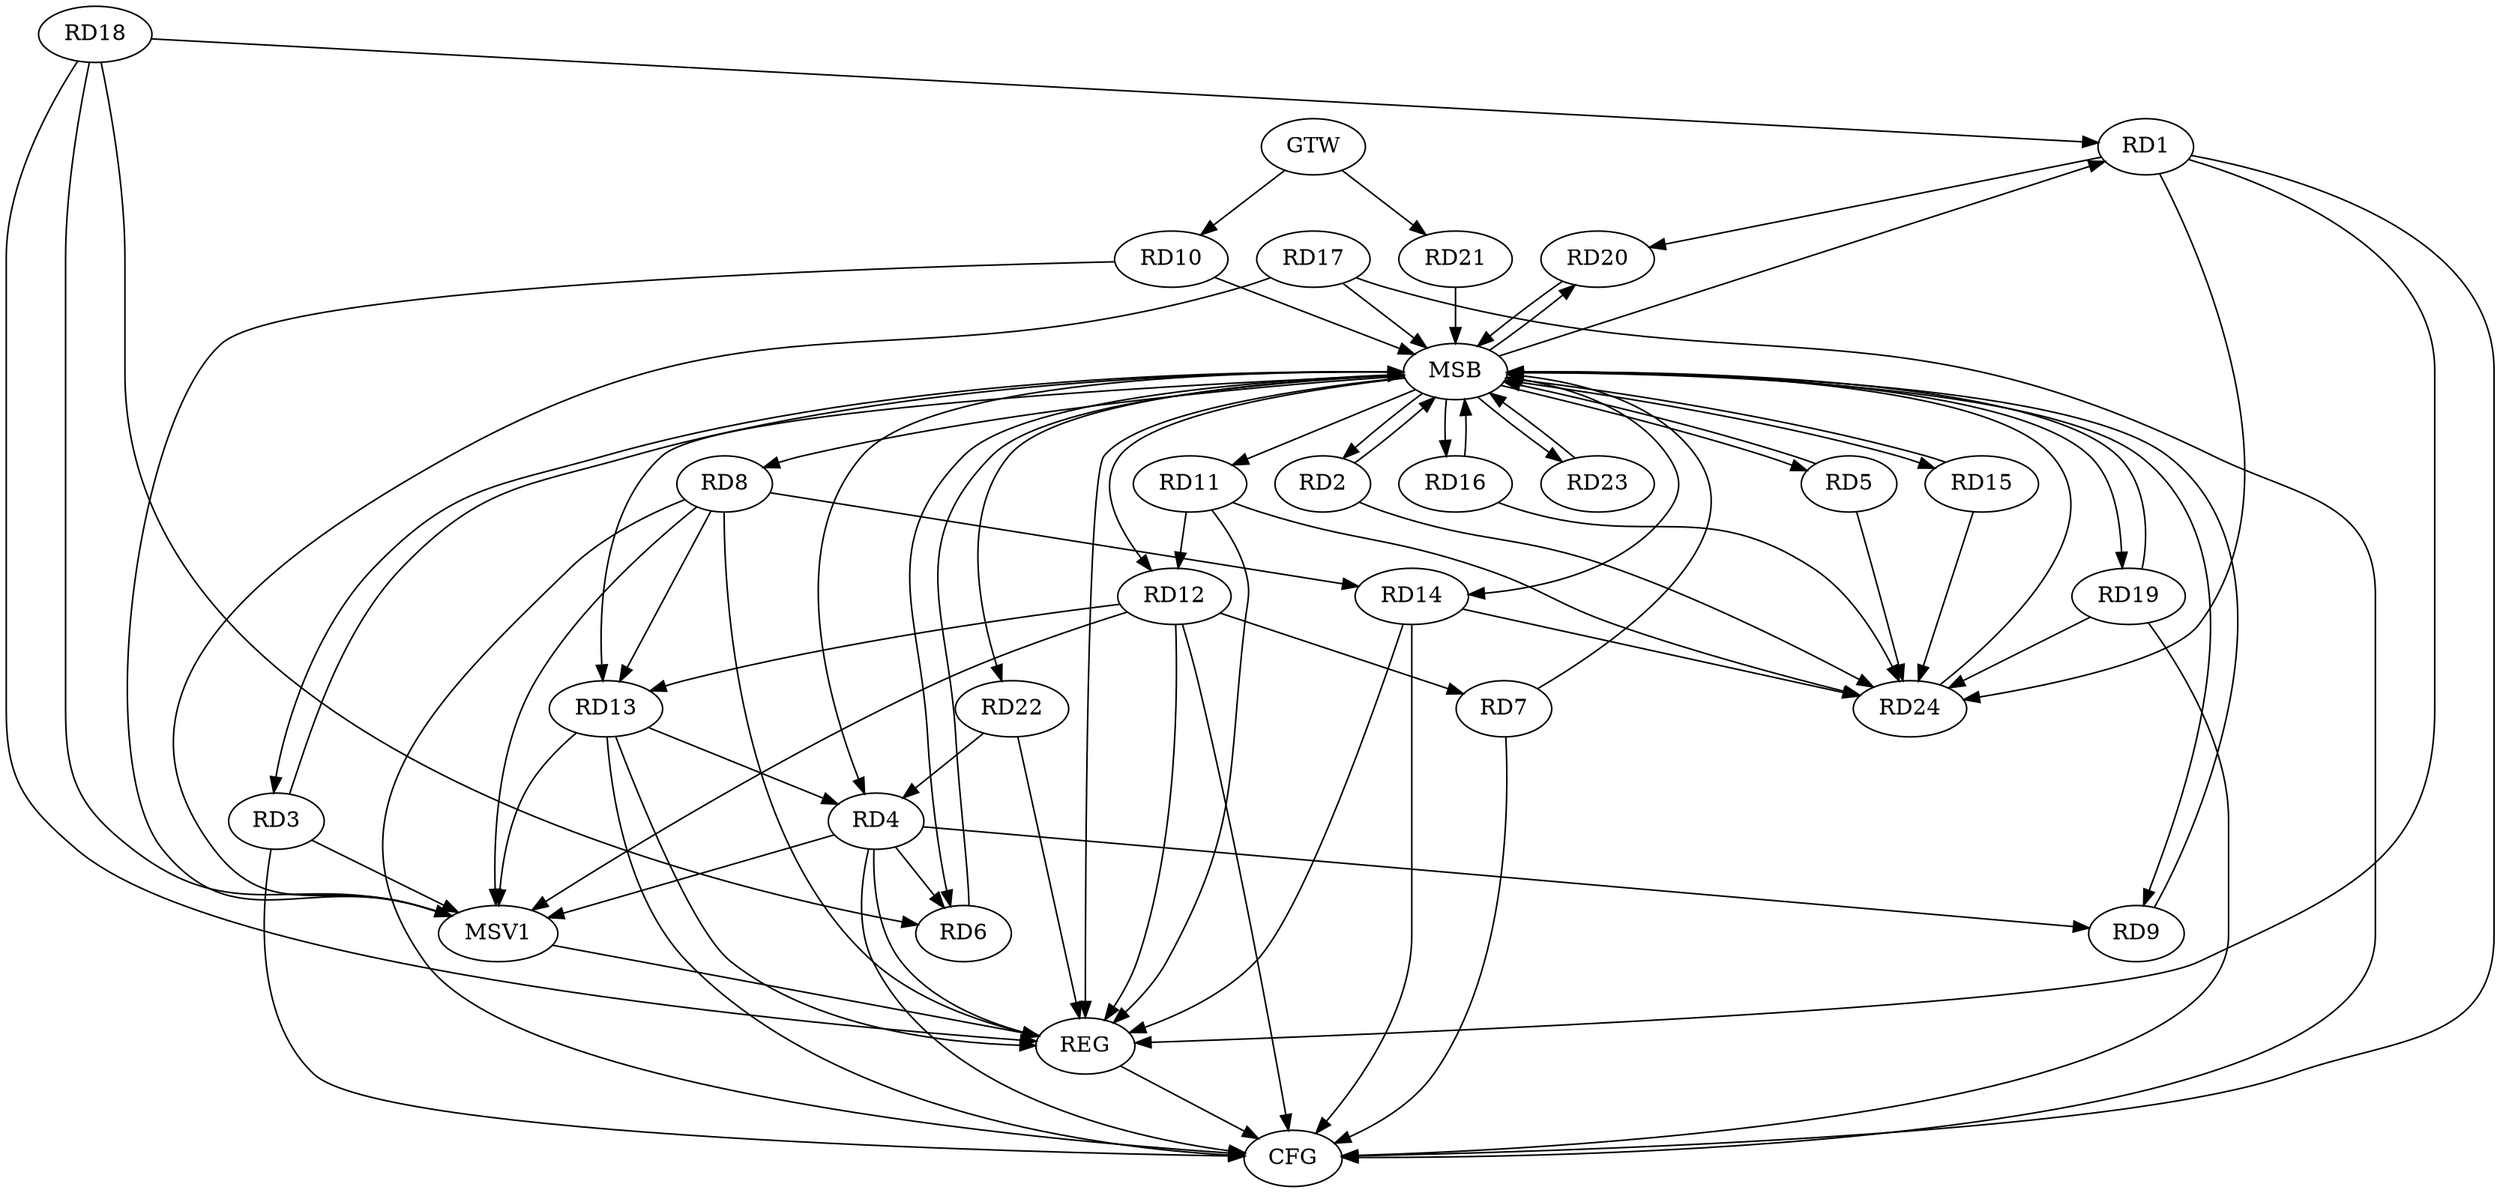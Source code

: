 strict digraph G {
  RD1 [ label="RD1" ];
  RD2 [ label="RD2" ];
  RD3 [ label="RD3" ];
  RD4 [ label="RD4" ];
  RD5 [ label="RD5" ];
  RD6 [ label="RD6" ];
  RD7 [ label="RD7" ];
  RD8 [ label="RD8" ];
  RD9 [ label="RD9" ];
  RD10 [ label="RD10" ];
  RD11 [ label="RD11" ];
  RD12 [ label="RD12" ];
  RD13 [ label="RD13" ];
  RD14 [ label="RD14" ];
  RD15 [ label="RD15" ];
  RD16 [ label="RD16" ];
  RD17 [ label="RD17" ];
  RD18 [ label="RD18" ];
  RD19 [ label="RD19" ];
  RD20 [ label="RD20" ];
  RD21 [ label="RD21" ];
  RD22 [ label="RD22" ];
  RD23 [ label="RD23" ];
  RD24 [ label="RD24" ];
  GTW [ label="GTW" ];
  REG [ label="REG" ];
  MSB [ label="MSB" ];
  CFG [ label="CFG" ];
  MSV1 [ label="MSV1" ];
  RD18 -> RD1;
  RD1 -> RD20;
  RD4 -> RD6;
  RD4 -> RD9;
  RD13 -> RD4;
  RD22 -> RD4;
  RD18 -> RD6;
  RD12 -> RD7;
  RD8 -> RD13;
  RD8 -> RD14;
  RD11 -> RD12;
  RD12 -> RD13;
  GTW -> RD10;
  GTW -> RD21;
  RD1 -> REG;
  RD4 -> REG;
  RD8 -> REG;
  RD11 -> REG;
  RD12 -> REG;
  RD13 -> REG;
  RD14 -> REG;
  RD18 -> REG;
  RD22 -> REG;
  RD2 -> MSB;
  MSB -> RD22;
  MSB -> RD23;
  MSB -> REG;
  RD3 -> MSB;
  RD5 -> MSB;
  MSB -> RD1;
  MSB -> RD4;
  MSB -> RD6;
  RD6 -> MSB;
  RD7 -> MSB;
  MSB -> RD5;
  MSB -> RD19;
  RD9 -> MSB;
  MSB -> RD14;
  RD10 -> MSB;
  MSB -> RD15;
  RD15 -> MSB;
  MSB -> RD8;
  MSB -> RD13;
  MSB -> RD20;
  RD16 -> MSB;
  MSB -> RD3;
  MSB -> RD11;
  RD17 -> MSB;
  RD19 -> MSB;
  MSB -> RD2;
  MSB -> RD16;
  RD20 -> MSB;
  RD21 -> MSB;
  MSB -> RD9;
  RD23 -> MSB;
  RD24 -> MSB;
  MSB -> RD12;
  RD1 -> CFG;
  RD13 -> CFG;
  RD3 -> CFG;
  RD14 -> CFG;
  RD17 -> CFG;
  RD8 -> CFG;
  RD19 -> CFG;
  RD4 -> CFG;
  RD12 -> CFG;
  RD7 -> CFG;
  REG -> CFG;
  RD19 -> RD24;
  RD5 -> RD24;
  RD11 -> RD24;
  RD2 -> RD24;
  RD16 -> RD24;
  RD1 -> RD24;
  RD14 -> RD24;
  RD15 -> RD24;
  RD4 -> MSV1;
  RD8 -> MSV1;
  RD12 -> MSV1;
  RD18 -> MSV1;
  RD13 -> MSV1;
  RD17 -> MSV1;
  RD3 -> MSV1;
  RD10 -> MSV1;
  MSV1 -> REG;
}
